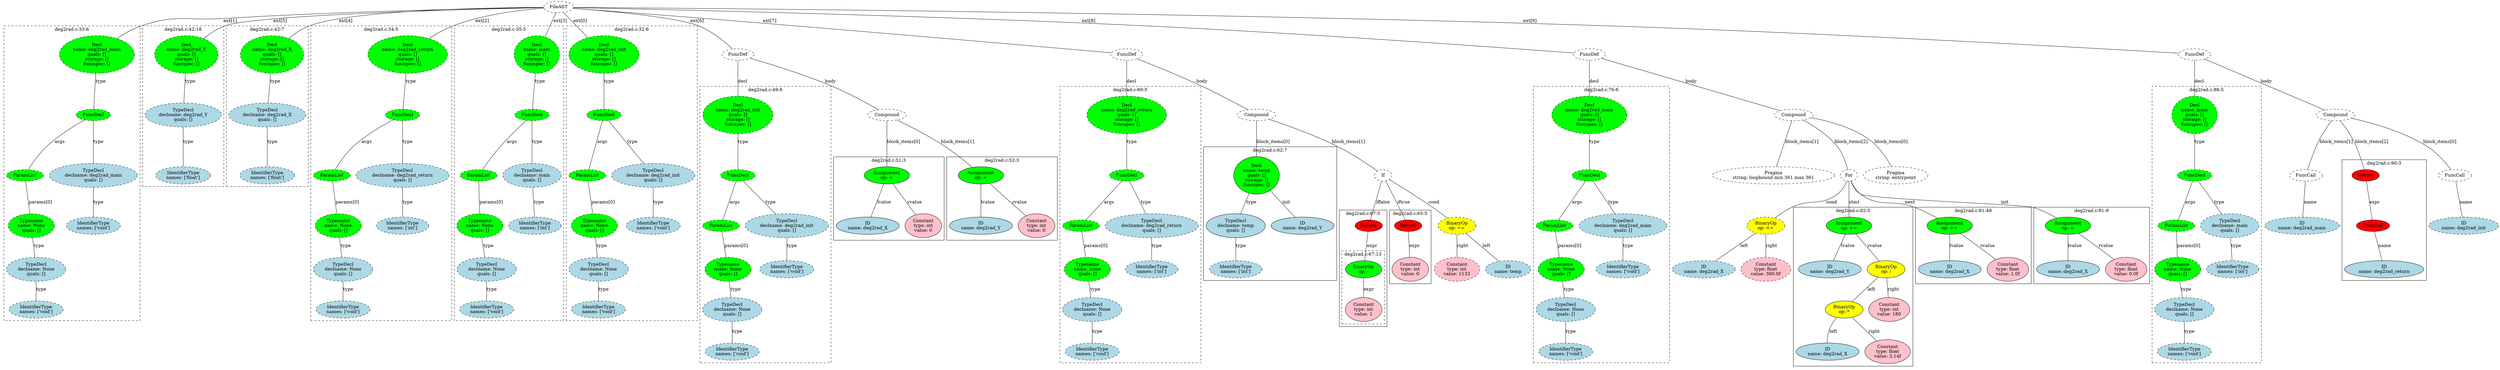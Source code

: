 strict graph "" {
	graph [bb="0,0,6437.3,1150.7"];
	node [label="\N"];
	subgraph cluster109 {
		graph [bb="5559,18.607,5843,884.36",
			label="deg2rad.c:86:5",
			lheight=0.21,
			lp="5701,872.86",
			lwidth=1.14,
			style=dashed
		];
		114	[fillcolor=lightblue,
			height=0.74639,
			label="IdentifierType
names: ['void']",
			pos="5642,53.477",
			style="filled,dashed",
			width=1.9053];
		113	[fillcolor=lightblue,
			height=1.041,
			label="TypeDecl
declname: None
quals: []",
			pos="5642,185.43",
			style="filled,dashed",
			width=2.082];
		113 -- 114	[label=type,
			lp="5654,116.45",
			pos="5642,147.88 5642,126.41 5642,99.784 5642,80.459"];
		112	[fillcolor=green,
			height=1.041,
			label="Typename
name: None
quals: []",
			pos="5626,311.38",
			style="filled,dashed",
			width=1.6303];
		112 -- 113	[label=type,
			lp="5647,248.41",
			pos="5630.7,273.86 5632.8,257.87 5635.2,239.13 5637.3,223.12"];
		111	[fillcolor=green,
			height=0.5,
			label=ParamList,
			pos="5622,447.73",
			style="filled,dashed",
			width=1.3179];
		111 -- 112	[label="params[0]",
			lp="5652,384.75",
			pos="5622.5,429.71 5623.1,409.52 5624.1,375.28 5624.9,348.98"];
		110	[fillcolor=green,
			height=0.5,
			label=FuncDecl,
			pos="5670,605.29",
			style="filled,dashed",
			width=1.2457];
		110 -- 111	[label=args,
			lp="5657.5,521.1",
			pos="5664.8,587.35 5655.5,557.42 5636.5,495.56 5627.2,465.65"];
		115	[fillcolor=lightblue,
			height=1.041,
			label="TypeDecl
declname: main
quals: []",
			pos="5761,447.73",
			style="filled,dashed",
			width=2.0428];
		110 -- 115	[label=type,
			lp="5733,521.1",
			pos="5679.7,587.64 5694.1,563.03 5721.4,516.36 5740.4,483.94"];
		116	[fillcolor=lightblue,
			height=0.74639,
			label="IdentifierType
names: ['int']",
			pos="5769,311.38",
			style="filled,dashed",
			width=1.8463];
		115 -- 116	[label=type,
			lp="5777,384.75",
			pos="5763.2,410.02 5764.5,387.33 5766.2,358.77 5767.5,338.41"];
		109	[fillcolor=green,
			height=1.6303,
			label="Decl
name: main
quals: []
storage: []
funcspec: []",
			pos="5670,794.67",
			style="filled,dashed",
			width=1.6106];
		109 -- 110	[label=type,
			lp="5682,710.48",
			pos="5670,735.92 5670,697.21 5670,648.85 5670,623.55"];
	}
	subgraph cluster66 {
		graph [bb="3090,276.51,3433,694.98",
			label="deg2rad.c:62:7",
			lheight=0.21,
			lp="3261.5,683.48",
			lwidth=1.14
		];
		68	[fillcolor=lightblue,
			height=0.74639,
			label="IdentifierType
names: ['int']",
			pos="3172,311.38",
			style="filled,dashed",
			width=1.8463];
		67	[fillcolor=lightblue,
			height=1.041,
			label="TypeDecl
declname: temp
quals: []",
			pos="3172,447.73",
			style=filled,
			width=2.0428];
		67 -- 68	[label=type,
			lp="3184,384.75",
			pos="3172,410.02 3172,387.33 3172,358.77 3172,338.41"];
		66	[fillcolor=green,
			height=1.6303,
			label="Decl
name: temp
quals: []
storage: []
funcspec: []",
			pos="3226,605.29",
			style=filled,
			width=1.6106];
		66 -- 67	[label=type,
			lp="3211,521.1",
			pos="3207,549.45 3199.6,528.1 3191.3,504.23 3184.6,485.08"];
		69	[fillcolor=lightblue,
			height=0.74639,
			label="ID
name: deg2rad_Y",
			pos="3344,447.73",
			style=filled,
			width=2.2392];
		66 -- 69	[label=init,
			lp="3302.5,521.1",
			pos="3261.1,558.04 3281.9,530.63 3307.4,496.94 3324.6,474.27"];
	}
	subgraph cluster41 {
		graph [bb="1795,18.607,2129,884.36",
			label="deg2rad.c:49:6",
			lheight=0.21,
			lp="1962,872.86",
			lwidth=1.14,
			style=dashed
		];
		46	[fillcolor=lightblue,
			height=0.74639,
			label="IdentifierType
names: ['void']",
			pos="1878,53.477",
			style="filled,dashed",
			width=1.9053];
		45	[fillcolor=lightblue,
			height=1.041,
			label="TypeDecl
declname: None
quals: []",
			pos="1878,185.43",
			style="filled,dashed",
			width=2.082];
		45 -- 46	[label=type,
			lp="1890,116.45",
			pos="1878,147.88 1878,126.41 1878,99.784 1878,80.459"];
		44	[fillcolor=green,
			height=1.041,
			label="Typename
name: None
quals: []",
			pos="1868,311.38",
			style="filled,dashed",
			width=1.6303];
		44 -- 45	[label=type,
			lp="1886,248.41",
			pos="1870.9,273.86 1872.2,257.87 1873.7,239.13 1875,223.12"];
		43	[fillcolor=green,
			height=0.5,
			label=ParamList,
			pos="1850,447.73",
			style="filled,dashed",
			width=1.3179];
		43 -- 44	[label="params[0]",
			lp="1887,384.75",
			pos="1852.3,429.71 1855,409.52 1859.6,375.28 1863.1,348.98"];
		42	[fillcolor=green,
			height=0.5,
			label=FuncDecl,
			pos="1892,605.29",
			style="filled,dashed",
			width=1.2457];
		42 -- 43	[label=args,
			lp="1882.5,521.1",
			pos="1887.4,587.35 1879.3,557.42 1862.6,495.56 1854.6,465.65"];
		47	[fillcolor=lightblue,
			height=1.041,
			label="TypeDecl
declname: deg2rad_init
quals: []",
			pos="2018,447.73",
			style="filled,dashed",
			width=2.8481];
		42 -- 47	[label=type,
			lp="1975,521.1",
			pos="1905.2,587.94 1925.1,563.36 1963.2,516.34 1989.6,483.78"];
		48	[fillcolor=lightblue,
			height=0.74639,
			label="IdentifierType
names: ['void']",
			pos="2018,311.38",
			style="filled,dashed",
			width=1.9053];
		47 -- 48	[label=type,
			lp="2030,384.75",
			pos="2018,410.02 2018,387.33 2018,358.77 2018,338.41"];
		41	[fillcolor=green,
			height=1.6303,
			label="Decl
name: deg2rad_init
quals: []
storage: []
funcspec: []",
			pos="1892,794.67",
			style="filled,dashed",
			width=2.3963];
		41 -- 42	[label=type,
			lp="1904,710.48",
			pos="1892,735.92 1892,697.21 1892,648.85 1892,623.55"];
	}
	subgraph cluster10 {
		graph [bb="8,150.56,356,1073.7",
			label="deg2rad.c:33:6",
			lheight=0.21,
			lp="182,1062.2",
			lwidth=1.14,
			style=dashed
		];
		15	[fillcolor=lightblue,
			height=0.74639,
			label="IdentifierType
names: ['void']",
			pos="91,185.43",
			style="filled,dashed",
			width=1.9053];
		14	[fillcolor=lightblue,
			height=1.041,
			label="TypeDecl
declname: None
quals: []",
			pos="91,311.38",
			style="filled,dashed",
			width=2.082];
		14 -- 15	[label=type,
			lp="103,248.41",
			pos="91,273.86 91,254.15 91,230.29 91,212.47"];
		13	[fillcolor=green,
			height=1.041,
			label="Typename
name: None
quals: []",
			pos="79,447.73",
			style="filled,dashed",
			width=1.6303];
		13 -- 14	[label=type,
			lp="97,384.75",
			pos="82.279,410.02 83.972,391.06 86.032,368 87.725,349.05"];
		12	[fillcolor=green,
			height=0.5,
			label=ParamList,
			pos="63,605.29",
			style="filled,dashed",
			width=1.3179];
		12 -- 13	[label="params[0]",
			lp="100,521.1",
			pos="64.773,587.05 67.288,562.6 71.949,517.29 75.25,485.19"];
		11	[fillcolor=green,
			height=0.5,
			label=FuncDecl,
			pos="238,794.67",
			style="filled,dashed",
			width=1.2457];
		11 -- 12	[label=args,
			lp="151.5,710.48",
			pos="216.03,778.71 190.71,760.77 148.76,728.86 119,694.98 99.049,672.27 81.426,641.72 71.5,623.05"];
		16	[fillcolor=lightblue,
			height=1.041,
			label="TypeDecl
declname: deg2rad_main
quals: []",
			pos="238,605.29",
			style="filled,dashed",
			width=3.0445];
		11 -- 16	[label=type,
			lp="250,710.48",
			pos="238,776.38 238,746.21 238,683.33 238,643.06"];
		17	[fillcolor=lightblue,
			height=0.74639,
			label="IdentifierType
names: ['void']",
			pos="238,447.73",
			style="filled,dashed",
			width=1.9053];
		16 -- 17	[label=type,
			lp="250,521.1",
			pos="238,567.42 238,538.85 238,499.99 238,474.63"];
		10	[fillcolor=green,
			height=1.6303,
			label="Decl
name: deg2rad_main
quals: []
storage: []
funcspec: []",
			pos="247,984.05",
			style="filled,dashed",
			width=2.5927];
		10 -- 11	[label=type,
			lp="256,899.86",
			pos="244.23,925.3 242.37,886.59 240.04,838.23 238.83,812.93"];
	}
	subgraph cluster37 {
		graph [bb="1235,570.42,1445,1073.7",
			label="deg2rad.c:42:18",
			lheight=0.21,
			lp="1340,1062.2",
			lwidth=1.22,
			style=dashed
		];
		39	[fillcolor=lightblue,
			height=0.74639,
			label="IdentifierType
names: ['float']",
			pos="1340,605.29",
			style="filled,dashed",
			width=1.9053];
		38	[fillcolor=lightblue,
			height=1.041,
			label="TypeDecl
declname: deg2rad_Y
quals: []",
			pos="1340,794.67",
			style="filled,dashed",
			width=2.6909];
		38 -- 39	[label=type,
			lp="1352,710.48",
			pos="1340,757.1 1340,720.35 1340,664.65 1340,632.23"];
		37	[fillcolor=green,
			height=1.6303,
			label="Decl
name: deg2rad_Y
quals: []
storage: []
funcspec: []",
			pos="1352,984.05",
			style="filled,dashed",
			width=2.2392];
		37 -- 38	[label=type,
			lp="1360,899.86",
			pos="1348.3,925.3 1346.4,894.98 1344,858.73 1342.3,832.29"];
	}
	subgraph cluster101 {
		graph [bb="5239,8,5551,505.6",
			label="deg2rad.c:82:5",
			lheight=0.21,
			lp="5395,494.1",
			lwidth=1.14
		];
		102	[fillcolor=lightblue,
			height=0.74639,
			label="ID
name: deg2rad_Y",
			pos="5328,311.38",
			style=filled,
			width=2.2392];
		101	[fillcolor=green,
			height=0.74639,
			label="Assignment
op: +=",
			pos="5328,447.73",
			style=filled,
			width=1.6106];
		101 -- 102	[label=lvalue,
			lp="5345,384.75",
			pos="5328,420.83 5328,397.19 5328,362.42 5328,338.67"];
		103	[fillcolor=yellow,
			height=0.74639,
			label="BinaryOp
op: /",
			pos="5476,311.38",
			style=filled,
			width=1.3749];
		101 -- 103	[label=rvalue,
			lp="5426,384.75",
			pos="5355.6,423.79 5373.6,408.6 5397.5,388.09 5418,369.25 5429.8,358.38 5442.6,345.91 5453.2,335.42"];
		104	[fillcolor=yellow,
			height=0.74639,
			label="BinaryOp
op: *",
			pos="5364,185.43",
			style=filled,
			width=1.3749];
		103 -- 104	[label=left,
			lp="5436.5,248.41",
			pos="5454.7,286.78 5434.7,264.72 5405.2,231.98 5385.3,209.95"];
		107	[fillcolor=pink,
			height=1.041,
			label="Constant
type: int
value: 180",
			pos="5484,185.43",
			style=filled,
			width=1.4535];
		103 -- 107	[label=right,
			lp="5494,248.41",
			pos="5477.7,284.4 5478.8,266.65 5480.4,242.88 5481.6,223.19"];
		105	[fillcolor=lightblue,
			height=0.74639,
			label="ID
name: deg2rad_X",
			pos="5328,53.477",
			style=filled,
			width=2.2392];
		104 -- 105	[label=left,
			lp="5357.5,116.45",
			pos="5356.9,158.76 5350.6,136.12 5341.5,103.29 5335.2,80.543"];
		106	[fillcolor=pink,
			height=1.041,
			label="Constant
type: float
value: 3.14f",
			pos="5485,53.477",
			style=filled,
			width=1.6106];
		104 -- 106	[label=right,
			lp="5445,116.45",
			pos="5385.6,161.2 5405.1,140.32 5433.8,109.46 5455.4,86.295"];
	}
	subgraph cluster57 {
		graph [bb="2729,18.607,3082,884.36",
			label="deg2rad.c:60:5",
			lheight=0.21,
			lp="2905.5,872.86",
			lwidth=1.14,
			style=dashed
		];
		62	[fillcolor=lightblue,
			height=0.74639,
			label="IdentifierType
names: ['void']",
			pos="2812,53.477",
			style="filled,dashed",
			width=1.9053];
		61	[fillcolor=lightblue,
			height=1.041,
			label="TypeDecl
declname: None
quals: []",
			pos="2812,185.43",
			style="filled,dashed",
			width=2.082];
		61 -- 62	[label=type,
			lp="2824,116.45",
			pos="2812,147.88 2812,126.41 2812,99.784 2812,80.459"];
		60	[fillcolor=green,
			height=1.041,
			label="Typename
name: None
quals: []",
			pos="2800,311.38",
			style="filled,dashed",
			width=1.6303];
		60 -- 61	[label=type,
			lp="2819,248.41",
			pos="2803.5,273.86 2805.1,257.87 2806.9,239.13 2808.4,223.12"];
		59	[fillcolor=green,
			height=0.5,
			label=ParamList,
			pos="2784,447.73",
			style="filled,dashed",
			width=1.3179];
		59 -- 60	[label="params[0]",
			lp="2820,384.75",
			pos="2786,429.71 2788.4,409.52 2792.5,375.28 2795.6,348.98"];
		58	[fillcolor=green,
			height=0.5,
			label=FuncDecl,
			pos="2875,605.29",
			style="filled,dashed",
			width=1.2457];
		58 -- 59	[label=args,
			lp="2841.5,521.1",
			pos="2865.3,587.64 2847.8,557.86 2811.5,495.77 2793.9,465.73"];
		63	[fillcolor=lightblue,
			height=1.041,
			label="TypeDecl
declname: deg2rad_return
quals: []",
			pos="2962,447.73",
			style="filled,dashed",
			width=3.1231];
		58 -- 63	[label=type,
			lp="2936,521.1",
			pos="2884.3,587.64 2897.9,563.27 2923.7,517.25 2941.8,484.88"];
		64	[fillcolor=lightblue,
			height=0.74639,
			label="IdentifierType
names: ['int']",
			pos="2962,311.38",
			style="filled,dashed",
			width=1.8463];
		63 -- 64	[label=type,
			lp="2974,384.75",
			pos="2962,410.02 2962,387.33 2962,358.77 2962,338.41"];
		57	[fillcolor=green,
			height=1.6303,
			label="Decl
name: deg2rad_return
quals: []
storage: []
funcspec: []",
			pos="2875,794.67",
			style="filled,dashed",
			width=2.6909];
		57 -- 58	[label=type,
			lp="2887,710.48",
			pos="2875,735.92 2875,697.21 2875,648.85 2875,623.55"];
	}
	subgraph cluster98 {
		graph [bb="4929,265.91,5231,505.6",
			label="deg2rad.c:81:48",
			lheight=0.21,
			lp="5080,494.1",
			lwidth=1.22
		];
		99	[fillcolor=lightblue,
			height=0.74639,
			label="ID
name: deg2rad_X",
			pos="5018,311.38",
			style=filled,
			width=2.2392];
		98	[fillcolor=green,
			height=0.74639,
			label="Assignment
op: +=",
			pos="5018,447.73",
			style=filled,
			width=1.6106];
		98 -- 99	[label=lvalue,
			lp="5035,384.75",
			pos="5018,420.83 5018,397.19 5018,362.42 5018,338.67"];
		100	[fillcolor=pink,
			height=1.041,
			label="Constant
type: float
value: 1.0f",
			pos="5170,311.38",
			style=filled,
			width=1.4731];
		98 -- 100	[label=rvalue,
			lp="5116,384.75",
			pos="5045,423.9 5063,408.58 5087,387.88 5108,369.25 5117.9,360.42 5128.6,350.69 5138.3,341.8"];
	}
	subgraph cluster34 {
		graph [bb="1017,570.42,1227,1073.7",
			label="deg2rad.c:42:7",
			lheight=0.21,
			lp="1122,1062.2",
			lwidth=1.14,
			style=dashed
		];
		36	[fillcolor=lightblue,
			height=0.74639,
			label="IdentifierType
names: ['float']",
			pos="1122,605.29",
			style="filled,dashed",
			width=1.9053];
		35	[fillcolor=lightblue,
			height=1.041,
			label="TypeDecl
declname: deg2rad_X
quals: []",
			pos="1122,794.67",
			style="filled,dashed",
			width=2.6909];
		35 -- 36	[label=type,
			lp="1134,710.48",
			pos="1122,757.1 1122,720.35 1122,664.65 1122,632.23"];
		34	[fillcolor=green,
			height=1.6303,
			label="Decl
name: deg2rad_X
quals: []
storage: []
funcspec: []",
			pos="1134,984.05",
			style="filled,dashed",
			width=2.2392];
		34 -- 35	[label=type,
			lp="1142,899.86",
			pos="1130.3,925.3 1128.4,894.98 1126,858.73 1124.3,832.29"];
	}
	subgraph cluster92 {
		graph [bb="4619,265.91,4921,505.6",
			label="deg2rad.c:81:9",
			lheight=0.21,
			lp="4770,494.1",
			lwidth=1.14
		];
		93	[fillcolor=lightblue,
			height=0.74639,
			label="ID
name: deg2rad_X",
			pos="4708,311.38",
			style=filled,
			width=2.2392];
		92	[fillcolor=green,
			height=0.74639,
			label="Assignment
op: =",
			pos="4760,447.73",
			style=filled,
			width=1.6106];
		92 -- 93	[label=lvalue,
			lp="4756,384.75",
			pos="4750.1,421.14 4740.9,397.39 4727.3,362.2 4718,338.33"];
		94	[fillcolor=pink,
			height=1.041,
			label="Constant
type: float
value: 0.0f",
			pos="4860,311.38",
			style=filled,
			width=1.4731];
		92 -- 94	[label=rvalue,
			lp="4827,384.75",
			pos="4778.3,422.09 4794.5,400.42 4818.1,368.73 4835.7,344.97"];
	}
	subgraph cluster53 {
		graph [bb="2137,402.25,2425,663.16",
			label="deg2rad.c:52:3",
			lheight=0.21,
			lp="2281,651.66",
			lwidth=1.14
		];
		54	[fillcolor=lightblue,
			height=0.74639,
			label="ID
name: deg2rad_Y",
			pos="2226,447.73",
			style=filled,
			width=2.2392];
		53	[fillcolor=green,
			height=0.74639,
			label="Assignment
op: =",
			pos="2276,605.29",
			style=filled,
			width=1.6106];
		53 -- 54	[label=lvalue,
			lp="2268,521.1",
			pos="2267.7,578.6 2258.5,549.87 2243.6,503.57 2234.4,474.72"];
		55	[fillcolor=pink,
			height=1.041,
			label="Constant
type: int
value: 0",
			pos="2371,447.73",
			style=filled,
			width=1.2767];
		53 -- 55	[label=rvalue,
			lp="2347,521.1",
			pos="2291.3,579.3 2307.5,552.76 2333.2,510.7 2351,481.51"];
	}
	subgraph cluster18 {
		graph [bb="364,150.56,717,1073.7",
			label="deg2rad.c:34:5",
			lheight=0.21,
			lp="540.5,1062.2",
			lwidth=1.14,
			style=dashed
		];
		23	[fillcolor=lightblue,
			height=0.74639,
			label="IdentifierType
names: ['void']",
			pos="447,185.43",
			style="filled,dashed",
			width=1.9053];
		22	[fillcolor=lightblue,
			height=1.041,
			label="TypeDecl
declname: None
quals: []",
			pos="447,311.38",
			style="filled,dashed",
			width=2.082];
		22 -- 23	[label=type,
			lp="459,248.41",
			pos="447,273.86 447,254.15 447,230.29 447,212.47"];
		21	[fillcolor=green,
			height=1.041,
			label="Typename
name: None
quals: []",
			pos="435,447.73",
			style="filled,dashed",
			width=1.6303];
		21 -- 22	[label=type,
			lp="453,384.75",
			pos="438.28,410.02 439.97,391.06 442.03,368 443.72,349.05"];
		20	[fillcolor=green,
			height=0.5,
			label=ParamList,
			pos="419,605.29",
			style="filled,dashed",
			width=1.3179];
		20 -- 21	[label="params[0]",
			lp="456,521.1",
			pos="420.77,587.05 423.29,562.6 427.95,517.29 431.25,485.19"];
		19	[fillcolor=green,
			height=0.5,
			label=FuncDecl,
			pos="597,794.67",
			style="filled,dashed",
			width=1.2457];
		19 -- 20	[label=args,
			lp="508.5,710.48",
			pos="574.69,778.74 548.96,760.84 506.33,728.95 476,694.98 455.76,672.32 437.8,641.75 427.68,623.06"];
		24	[fillcolor=lightblue,
			height=1.041,
			label="TypeDecl
declname: deg2rad_return
quals: []",
			pos="597,605.29",
			style="filled,dashed",
			width=3.1231];
		19 -- 24	[label=type,
			lp="609,710.48",
			pos="597,776.38 597,746.21 597,683.33 597,643.06"];
		25	[fillcolor=lightblue,
			height=0.74639,
			label="IdentifierType
names: ['int']",
			pos="597,447.73",
			style="filled,dashed",
			width=1.8463];
		24 -- 25	[label=type,
			lp="609,521.1",
			pos="597,567.42 597,538.85 597,499.99 597,474.63"];
		18	[fillcolor=green,
			height=1.6303,
			label="Decl
name: deg2rad_return
quals: []
storage: []
funcspec: []",
			pos="605,984.05",
			style="filled,dashed",
			width=2.6909];
		18 -- 19	[label=type,
			lp="614,899.86",
			pos="602.53,925.3 600.88,886.59 598.82,838.23 597.74,812.93"];
	}
	subgraph cluster76 {
		graph [bb="3557,131.95,3683,496.73",
			label="deg2rad.c:67:5",
			lheight=0.21,
			lp="3620,485.23",
			lwidth=1.14
		];
		subgraph cluster77 {
			graph [bb="3565,139.95,3675,369.25",
				label="deg2rad.c:67:13",
				lheight=0.21,
				lp="3620,357.75",
				lwidth=1.22,
				style=dashed
			];
			78	[fillcolor=pink,
				height=1.041,
				label="Constant
type: int
value: 1",
				pos="3620,185.43",
				style=filled,
				width=1.2767];
			77	[fillcolor=green,
				height=0.74639,
				label="UnaryOp
op: -",
				pos="3620,311.38",
				style=filled,
				width=1.316];
			77 -- 78	[label=expr,
				lp="3632.5,248.41",
				pos="3620,284.4 3620,266.65 3620,242.88 3620,223.19"];
		}
		76	[fillcolor=red,
			height=0.5,
			label=Return,
			pos="3609,447.73",
			style=filled,
			width=0.95686];
		76 -- 77	[label=expr,
			lp="3627.5,384.75",
			pos="3610.4,429.71 3612.3,406.7 3615.7,365.42 3617.9,338.47"];
	}
	subgraph cluster74 {
		graph [bb="3441,265.91,3549,496.73",
			label="deg2rad.c:65:5",
			lheight=0.21,
			lp="3495,485.23",
			lwidth=1.14
		];
		75	[fillcolor=pink,
			height=1.041,
			label="Constant
type: int
value: 0",
			pos="3495,311.38",
			style=filled,
			width=1.2767];
		74	[fillcolor=red,
			height=0.5,
			label=Return,
			pos="3504,447.73",
			style=filled,
			width=0.95686];
		74 -- 75	[label=expr,
			lp="3513.5,384.75",
			pos="3502.9,429.71 3501.5,409.52 3499.2,375.28 3497.5,348.98"];
	}
	subgraph cluster50 {
		graph [bb="2433,402.25,2721,663.16",
			label="deg2rad.c:51:3",
			lheight=0.21,
			lp="2577,651.66",
			lwidth=1.14
		];
		51	[fillcolor=lightblue,
			height=0.74639,
			label="ID
name: deg2rad_X",
			pos="2522,447.73",
			style=filled,
			width=2.2392];
		50	[fillcolor=green,
			height=0.74639,
			label="Assignment
op: =",
			pos="2522,605.29",
			style=filled,
			width=1.6106];
		50 -- 51	[label=lvalue,
			lp="2539,521.1",
			pos="2522,578.25 2522,549.54 2522,503.6 2522,474.85"];
		52	[fillcolor=pink,
			height=1.041,
			label="Constant
type: int
value: 0",
			pos="2667,447.73",
			style=filled,
			width=1.2767];
		50 -- 52	[label=rvalue,
			lp="2621,521.1",
			pos="2544.3,580.32 2570,552.8 2612.1,507.63 2639.7,478.03"];
	}
	subgraph cluster26 {
		graph [bb="725,150.56,1009,1073.7",
			label="deg2rad.c:35:5",
			lheight=0.21,
			lp="867,1062.2",
			lwidth=1.14,
			style=dashed
		];
		31	[fillcolor=lightblue,
			height=0.74639,
			label="IdentifierType
names: ['void']",
			pos="808,185.43",
			style="filled,dashed",
			width=1.9053];
		30	[fillcolor=lightblue,
			height=1.041,
			label="TypeDecl
declname: None
quals: []",
			pos="808,311.38",
			style="filled,dashed",
			width=2.082];
		30 -- 31	[label=type,
			lp="820,248.41",
			pos="808,273.86 808,254.15 808,230.29 808,212.47"];
		29	[fillcolor=green,
			height=1.041,
			label="Typename
name: None
quals: []",
			pos="792,447.73",
			style="filled,dashed",
			width=1.6303];
		29 -- 30	[label=type,
			lp="812,384.75",
			pos="796.37,410.02 798.63,391.06 801.38,368 803.63,349.05"];
		28	[fillcolor=green,
			height=0.5,
			label=ParamList,
			pos="788,605.29",
			style="filled,dashed",
			width=1.3179];
		28 -- 29	[label="params[0]",
			lp="819,521.1",
			pos="788.44,587.05 789.07,562.68 790.23,517.58 791.05,485.5"];
		27	[fillcolor=green,
			height=0.5,
			label=FuncDecl,
			pos="927,794.67",
			style="filled,dashed",
			width=1.2457];
		27 -- 28	[label=args,
			lp="873.5,710.48",
			pos="912.19,777.47 895,758.36 866.2,725.34 844,694.98 826.38,670.87 808.35,641.25 797.67,623.08"];
		32	[fillcolor=lightblue,
			height=1.041,
			label="TypeDecl
declname: main
quals: []",
			pos="927,605.29",
			style="filled,dashed",
			width=2.0428];
		27 -- 32	[label=type,
			lp="939,710.48",
			pos="927,776.38 927,746.21 927,683.33 927,643.06"];
		33	[fillcolor=lightblue,
			height=0.74639,
			label="IdentifierType
names: ['int']",
			pos="935,447.73",
			style="filled,dashed",
			width=1.8463];
		32 -- 33	[label=type,
			lp="944,521.1",
			pos="928.88,567.82 930.34,539.26 932.35,500.24 933.66,474.77"];
		26	[fillcolor=green,
			height=1.6303,
			label="Decl
name: main
quals: []
storage: []
funcspec: []",
			pos="939,984.05",
			style="filled,dashed",
			width=1.6106];
		26 -- 27	[label=type,
			lp="947,899.86",
			pos="935.3,925.3 932.82,886.59 929.73,838.23 928.11,812.93"];
	}
	subgraph cluster80 {
		graph [bb="3947,18.607,4295,884.36",
			label="deg2rad.c:76:6",
			lheight=0.21,
			lp="4121,872.86",
			lwidth=1.14,
			style=dashed
		];
		85	[fillcolor=lightblue,
			height=0.74639,
			label="IdentifierType
names: ['void']",
			pos="4030,53.477",
			style="filled,dashed",
			width=1.9053];
		84	[fillcolor=lightblue,
			height=1.041,
			label="TypeDecl
declname: None
quals: []",
			pos="4030,185.43",
			style="filled,dashed",
			width=2.082];
		84 -- 85	[label=type,
			lp="4042,116.45",
			pos="4030,147.88 4030,126.41 4030,99.784 4030,80.459"];
		83	[fillcolor=green,
			height=1.041,
			label="Typename
name: None
quals: []",
			pos="4023,311.38",
			style="filled,dashed",
			width=1.6303];
		83 -- 84	[label=type,
			lp="4039,248.41",
			pos="4025.1,273.86 4026,257.87 4027,239.13 4027.9,223.12"];
		82	[fillcolor=green,
			height=0.5,
			label=ParamList,
			pos="4002,447.73",
			style="filled,dashed",
			width=1.3179];
		82 -- 83	[label="params[0]",
			lp="4041,384.75",
			pos="4004.7,429.71 4007.8,409.45 4013.2,375.04 4017.3,348.7"];
		81	[fillcolor=green,
			height=0.5,
			label=FuncDecl,
			pos="4112,605.29",
			style="filled,dashed",
			width=1.2457];
		81 -- 82	[label=args,
			lp="4068.5,521.1",
			pos="4100.2,587.64 4079.1,557.7 4034.8,495.11 4013.7,465.26"];
		86	[fillcolor=lightblue,
			height=1.041,
			label="TypeDecl
declname: deg2rad_main
quals: []",
			pos="4177,447.73",
			style="filled,dashed",
			width=3.0445];
		81 -- 86	[label=type,
			lp="4161,521.1",
			pos="4119.1,587.35 4129.3,562.94 4148.4,517.27 4161.8,485.03"];
		87	[fillcolor=lightblue,
			height=0.74639,
			label="IdentifierType
names: ['void']",
			pos="4177,311.38",
			style="filled,dashed",
			width=1.9053];
		86 -- 87	[label=type,
			lp="4189,384.75",
			pos="4177,410.02 4177,387.33 4177,358.77 4177,338.41"];
		80	[fillcolor=green,
			height=1.6303,
			label="Decl
name: deg2rad_main
quals: []
storage: []
funcspec: []",
			pos="4112,794.67",
			style="filled,dashed",
			width=2.5927];
		80 -- 81	[label=type,
			lp="4124,710.48",
			pos="4112,735.92 4112,697.21 4112,648.85 4112,623.55"];
	}
	subgraph cluster122 {
		graph [bb="6047,276.51,6257,654.29",
			label="deg2rad.c:90:3",
			lheight=0.21,
			lp="6152,642.79",
			lwidth=1.14
		];
		124	[fillcolor=lightblue,
			height=0.74639,
			label="ID
name: deg2rad_return",
			pos="6152,311.38",
			style=filled,
			width=2.6909];
		123	[fillcolor=red,
			height=0.5,
			label=FuncCall,
			pos="6126,447.73",
			style=filled,
			width=1.1916];
		123 -- 124	[label=name,
			lp="6154.5,384.75",
			pos="6129.3,429.71 6133.7,406.7 6141.7,365.42 6147,338.47"];
		122	[fillcolor=red,
			height=0.5,
			label=Return,
			pos="6107,605.29",
			style=filled,
			width=0.95686];
		122 -- 123	[label=expr,
			lp="6129.5,521.1",
			pos="6109.1,587.05 6112.8,557.15 6120.2,496 6123.9,466.05"];
	}
	subgraph cluster2 {
		graph [bb="1453,150.56,1787,1073.7",
			label="deg2rad.c:32:6",
			lheight=0.21,
			lp="1620,1062.2",
			lwidth=1.14,
			style=dashed
		];
		7	[fillcolor=lightblue,
			height=0.74639,
			label="IdentifierType
names: ['void']",
			pos="1536,185.43",
			style="filled,dashed",
			width=1.9053];
		6	[fillcolor=lightblue,
			height=1.041,
			label="TypeDecl
declname: None
quals: []",
			pos="1536,311.38",
			style="filled,dashed",
			width=2.082];
		6 -- 7	[label=type,
			lp="1548,248.41",
			pos="1536,273.86 1536,254.15 1536,230.29 1536,212.47"];
		5	[fillcolor=green,
			height=1.041,
			label="Typename
name: None
quals: []",
			pos="1526,447.73",
			style="filled,dashed",
			width=1.6303];
		5 -- 6	[label=type,
			lp="1543,384.75",
			pos="1528.7,410.02 1530.1,391.06 1531.9,368 1533.3,349.05"];
		4	[fillcolor=green,
			height=0.5,
			label=ParamList,
			pos="1508,605.29",
			style="filled,dashed",
			width=1.3179];
		4 -- 5	[label="params[0]",
			lp="1547,521.1",
			pos="1510,587.05 1512.8,562.6 1518.1,517.29 1521.8,485.19"];
		3	[fillcolor=green,
			height=0.5,
			label=FuncDecl,
			pos="1547,794.67",
			style="filled,dashed",
			width=1.2457];
		3 -- 4	[label=args,
			lp="1542.5,710.48",
			pos="1543.5,776.71 1536.1,741.13 1519,659.01 1511.5,623.35"];
		8	[fillcolor=lightblue,
			height=1.041,
			label="TypeDecl
declname: deg2rad_init
quals: []",
			pos="1676,605.29",
			style="filled,dashed",
			width=2.8481];
		3 -- 8	[label=type,
			lp="1620,710.48",
			pos="1558.4,777.04 1579.2,746.86 1623.6,682.43 1651.5,641.92"];
		9	[fillcolor=lightblue,
			height=0.74639,
			label="IdentifierType
names: ['void']",
			pos="1676,447.73",
			style="filled,dashed",
			width=1.9053];
		8 -- 9	[label=type,
			lp="1688,521.1",
			pos="1676,567.42 1676,538.85 1676,499.99 1676,474.63"];
		2	[fillcolor=green,
			height=1.6303,
			label="Decl
name: deg2rad_init
quals: []
storage: []
funcspec: []",
			pos="1547,984.05",
			style="filled,dashed",
			width=2.3963];
		2 -- 3	[label=type,
			lp="1559,899.86",
			pos="1547,925.3 1547,886.59 1547,838.23 1547,812.93"];
	}
	1	[fillcolor=white,
		height=0.5,
		label=FileAST,
		pos="1449,1132.7",
		style="filled,dashed",
		width=1.1374];
	1 -- 10	[label="ext[1]",
		lp="533.5,1089.2",
		pos="1408.1,1131 1221.9,1127.7 459.26,1111.7 360,1073.7 336.82,1064.9 314.59,1049.5 296.07,1034"];
	1 -- 18	[label="ext[2]",
		lp="823.5,1089.2",
		pos="1407.8,1131.5 1273.2,1130.3 847.87,1122.7 721,1073.7 697.59,1064.7 674.93,1049.4 655.95,1034"];
	1 -- 26	[label="ext[3]",
		lp="1098.5,1089.2",
		pos="1408.4,1130.1 1313.5,1125.6 1080.6,1111 1013,1073.7 995.97,1064.3 981.22,1049.3 969.47,1034.3"];
	1 -- 34	[label="ext[4]",
		lp="1298.5,1089.2",
		pos="1409.9,1127.1 1364.6,1120.4 1288.7,1105.3 1231,1073.7 1211.8,1063.2 1193.3,1048.1 1177.8,1033.4"];
	1 -- 37	[label="ext[5]",
		lp="1442.5,1089.2",
		pos="1438.1,1115.2 1425.6,1096.4 1404.7,1064.7 1386.6,1037.4"];
	1 -- 2	[label="ext[0]",
		lp="1497.5,1089.2",
		pos="1460.1,1115.2 1472.6,1096.5 1493.6,1065 1511.8,1037.7"];
	40	[fillcolor=white,
		height=0.5,
		label=FuncDef,
		pos="1892,984.05",
		style="filled,dashed",
		width=1.1555];
	1 -- 40	[label="ext[6]",
		lp="1782.5,1089.2",
		pos="1490.1,1131.9 1556.6,1130.6 1690.4,1121.6 1791,1073.7 1827.7,1056.3 1861.1,1021.6 1878.8,1001.1"];
	56	[fillcolor=white,
		height=0.5,
		label=FuncDef,
		pos="2875,984.05",
		style="filled,dashed",
		width=1.1555];
	1 -- 56	[label="ext[7]",
		lp="1965.5,1089.2",
		pos="1488.6,1127.9 1554,1121.5 1688.9,1108.3 1803,1096.7 2206,1055.8 2694.1,1004.2 2835.1,989.28"];
	79	[fillcolor=white,
		height=0.5,
		label=FuncDef,
		pos="4112,984.05",
		style="filled,dashed",
		width=1.1555];
	1 -- 79	[label="ext[8]",
		lp="2782.5,1089.2",
		pos="1489.8,1130.7 1663.4,1126 2356.9,1106.2 2926,1073.7 3375.9,1048.1 3920.7,1001.7 4071.6,988.59"];
	108	[fillcolor=white,
		height=0.5,
		label=FuncDef,
		pos="5670,984.05",
		style="filled,dashed",
		width=1.1555];
	1 -- 108	[label="ext[9]",
		lp="3960.5,1089.2",
		pos="1490.1,1131.4 1739.3,1129.5 3074.6,1117.4 4163,1073.7 4745.7,1050.4 5453.9,1000.6 5629.3,988.01"];
	40 -- 41	[label=decl,
		lp="1903.5,899.86",
		pos="1892,965.76 1892,940.48 1892,892.24 1892,853.58"];
	49	[fillcolor=white,
		height=0.5,
		label=Compound,
		pos="2276,794.67",
		style="filled,dashed",
		width=1.3902];
	40 -- 49	[label=body,
		lp="2129,899.86",
		pos="1923.6,972.04 1970.3,955.3 2060.3,921.46 2133,884.36 2177.5,861.65 2226.4,829.71 2253.9,811"];
	56 -- 57	[label=decl,
		lp="2886.5,899.86",
		pos="2875,965.76 2875,940.48 2875,892.24 2875,853.58"];
	65	[fillcolor=white,
		height=0.5,
		label=Compound,
		pos="3226,794.67",
		style="filled,dashed",
		width=1.3902];
	56 -- 65	[label=body,
		lp="3084,899.86",
		pos="2903.9,970.93 2945.1,953.34 3022.7,919.04 3086,884.36 3128.9,860.86 3176.6,829.46 3203.7,811.02"];
	79 -- 80	[label=decl,
		lp="4123.5,899.86",
		pos="4112,965.76 4112,940.48 4112,892.24 4112,853.58"];
	88	[fillcolor=white,
		height=0.5,
		label=Compound,
		pos="4662,794.67",
		style="filled,dashed",
		width=1.3902];
	79 -- 88	[label=body,
		lp="4385,899.86",
		pos="4143.5,972.3 4239.4,939.64 4526.9,841.71 4627.1,807.57"];
	108 -- 109	[label=decl,
		lp="5681.5,899.86",
		pos="5670,965.76 5670,940.48 5670,892.24 5670,853.58"];
	117	[fillcolor=white,
		height=0.5,
		label=Compound,
		pos="6031,794.67",
		style="filled,dashed",
		width=1.3902];
	108 -- 117	[label=body,
		lp="5854,899.86",
		pos="5695.7,969.72 5761.6,935.53 5936.2,844.9 6003.7,809.82"];
	49 -- 50	[label="block_items[0]",
		lp="2459.5,710.48",
		pos="2301.6,779.16 2332.9,761.03 2386.7,728.33 2429,694.98 2454.6,674.82 2481.2,648.81 2499.4,630.18"];
	49 -- 53	[label="block_items[1]",
		lp="2317.5,710.48",
		pos="2276,776.38 2276,743.4 2276,671.34 2276,632.44"];
	65 -- 66	[label="block_items[0]",
		lp="3267.5,710.48",
		pos="3226,776.38 3226,751.1 3226,702.87 3226,664.2"];
	70	[fillcolor=white,
		height=0.5,
		label=If,
		pos="3543,605.29",
		style="filled,dashed",
		width=0.75];
	65 -- 70	[label="block_items[1]",
		lp="3462.5,710.48",
		pos="3259.5,781.13 3302.4,764.42 3378,732.56 3437,694.98 3472.4,672.42 3508.9,639.26 3528.5,620.53"];
	89	[fillcolor=white,
		height=0.74639,
		label="Pragma
string: entrypoint",
		pos="4883,605.29",
		style="filled,dashed",
		width=2.1606];
	88 -- 89	[label="block_items[0]",
		lp="4862.5,710.48",
		pos="4696.2,781.41 4727.6,768.95 4774,747.33 4807,717.98 4834.7,693.34 4857.1,656.57 4870.3,632.03"];
	90	[fillcolor=white,
		height=0.74639,
		label="Pragma
string: loopbound min 361 max 361",
		pos="4564,605.29",
		style="filled,dashed",
		width=4.2034];
	88 -- 90	[label="block_items[1]",
		lp="4651.5,710.48",
		pos="4649.2,777.19 4637.9,762.28 4621.6,739.43 4610,717.98 4594.7,689.77 4581.3,655.38 4572.9,632.28"];
	91	[fillcolor=white,
		height=0.5,
		label=For,
		pos="4760,605.29",
		style="filled,dashed",
		width=0.75];
	88 -- 91	[label="block_items[2]",
		lp="4761.5,710.48",
		pos="4673.7,777.08 4686.9,757.89 4708.6,725.06 4724,694.98 4736.4,670.72 4747.7,641.15 4754.2,623.02"];
	117 -- 122	[label="block_items[2]",
		lp="6117.5,710.48",
		pos="6040.9,776.95 6049.6,761.88 6062.2,738.93 6071,717.98 6084.8,685.32 6096.5,645.46 6102.5,623.27"];
	118	[fillcolor=white,
		height=0.5,
		label=FuncCall,
		pos="6330,605.29",
		style="filled,dashed",
		width=1.1916];
	117 -- 118	[label="block_items[0]",
		lp="6285.5,710.48",
		pos="6070.4,783.4 6118.8,769.33 6202,740.52 6261,694.98 6287.1,674.83 6308.8,642.63 6320.6,623.08"];
	120	[fillcolor=white,
		height=0.5,
		label=FuncCall,
		pos="5955,605.29",
		style="filled,dashed",
		width=1.1916];
	117 -- 120	[label="block_items[1]",
		lp="6029.5,710.48",
		pos="6019.9,776.81 6010.5,761.84 5997,739.12 5988,717.98 5974.2,685.6 5963.9,645.64 5958.8,623.36"];
	70 -- 74	[label=iftrue,
		lp="3539,521.1",
		pos="3538.8,587.35 3531.3,557.42 3515.7,495.56 3508.2,465.65"];
	70 -- 76	[label=iffalse,
		lp="3597,521.1",
		pos="3550.1,587.64 3562.7,557.86 3589,495.77 3601.8,465.73"];
	71	[fillcolor=yellow,
		height=0.74639,
		label="BinaryOp
op: ==",
		pos="3748,447.73",
		style="filled,dashed",
		width=1.3749];
	70 -- 71	[label=cond,
		lp="3689.5,521.1",
		pos="3562.3,592.38 3590.5,574.65 3644.4,539.72 3687,505.6 3700.1,495.1 3713.9,482.44 3725,471.73"];
	72	[fillcolor=lightblue,
		height=0.74639,
		label="ID
name: temp",
		pos="3881,311.38",
		style="filled,dashed",
		width=1.6106];
	71 -- 72	[label=left,
		lp="3824.5,384.75",
		pos="3770.9,423.63 3795.1,399.18 3833.1,360.76 3857.5,336.08"];
	73	[fillcolor=pink,
		height=1.041,
		label="Constant
type: int
value: 1133",
		pos="3748,311.38",
		style="filled,dashed",
		width=1.5713];
	71 -- 73	[label=right,
		lp="3761,384.75",
		pos="3748,420.83 3748,400.39 3748,371.64 3748,348.87"];
	91 -- 92	[label=init,
		lp="4769.5,521.1",
		pos="4760,587.05 4760,559.84 4760,506.75 4760,474.84"];
	91 -- 98	[label=next,
		lp="4916,521.1",
		pos="4766.6,587.61 4772.5,574.69 4782.3,557.24 4796,546.6 4843.5,509.7 4870.3,530.58 4925,505.6 4946.5,495.78 4969.2,481.99 4986.8,470.45"];
	91 -- 101	[label=stmt,
		lp="5167.5,521.1",
		pos="4765.7,587.59 4771.2,574.11 4780.9,555.9 4796,546.6 4816.8,533.73 5211.8,513.33 5235,505.6 5258.2,497.9 5281.6,483.52 5299.1,471.14"];
	95	[fillcolor=yellow,
		height=0.74639,
		label="BinaryOp
op: <=",
		pos="4546,447.73",
		style="filled,dashed",
		width=1.3749];
	91 -- 95	[label=cond,
		lp="4705.5,521.1",
		pos="4753.3,587.8 4747.3,574.99 4737.4,557.6 4724,546.6 4684,513.8 4659.8,531.52 4615,505.6 4598.7,496.19 4582.4,482.97 4569.8,471.65"];
	96	[fillcolor=lightblue,
		height=0.74639,
		label="ID
name: deg2rad_X",
		pos="4384,311.38",
		style="filled,dashed",
		width=2.2392];
	95 -- 96	[label=left,
		lp="4489.5,384.75",
		pos="4519.6,424.85 4490.4,400.61 4443.4,361.64 4413.1,336.53"];
	97	[fillcolor=pink,
		height=1.041,
		label="Constant
type: float
value: 360.0f",
		pos="4546,311.38",
		style="filled,dashed",
		width=1.7481];
	95 -- 97	[label=right,
		lp="4559,384.75",
		pos="4546,420.83 4546,400.39 4546,371.64 4546,348.87"];
	119	[fillcolor=lightblue,
		height=0.74639,
		label="ID
name: deg2rad_init",
		pos="6351,447.73",
		style="filled,dashed",
		width=2.3963];
	118 -- 119	[label=name,
		lp="6356.5,521.1",
		pos="6332.3,587.05 6336,559.84 6343.2,506.75 6347.5,474.84"];
	121	[fillcolor=lightblue,
		height=0.74639,
		label="ID
name: deg2rad_main",
		pos="5946,447.73",
		style="filled,dashed",
		width=2.5927];
	120 -- 121	[label=name,
		lp="5965.5,521.1",
		pos="5954,587.05 5952.4,559.84 5949.4,506.75 5947.5,474.84"];
}
